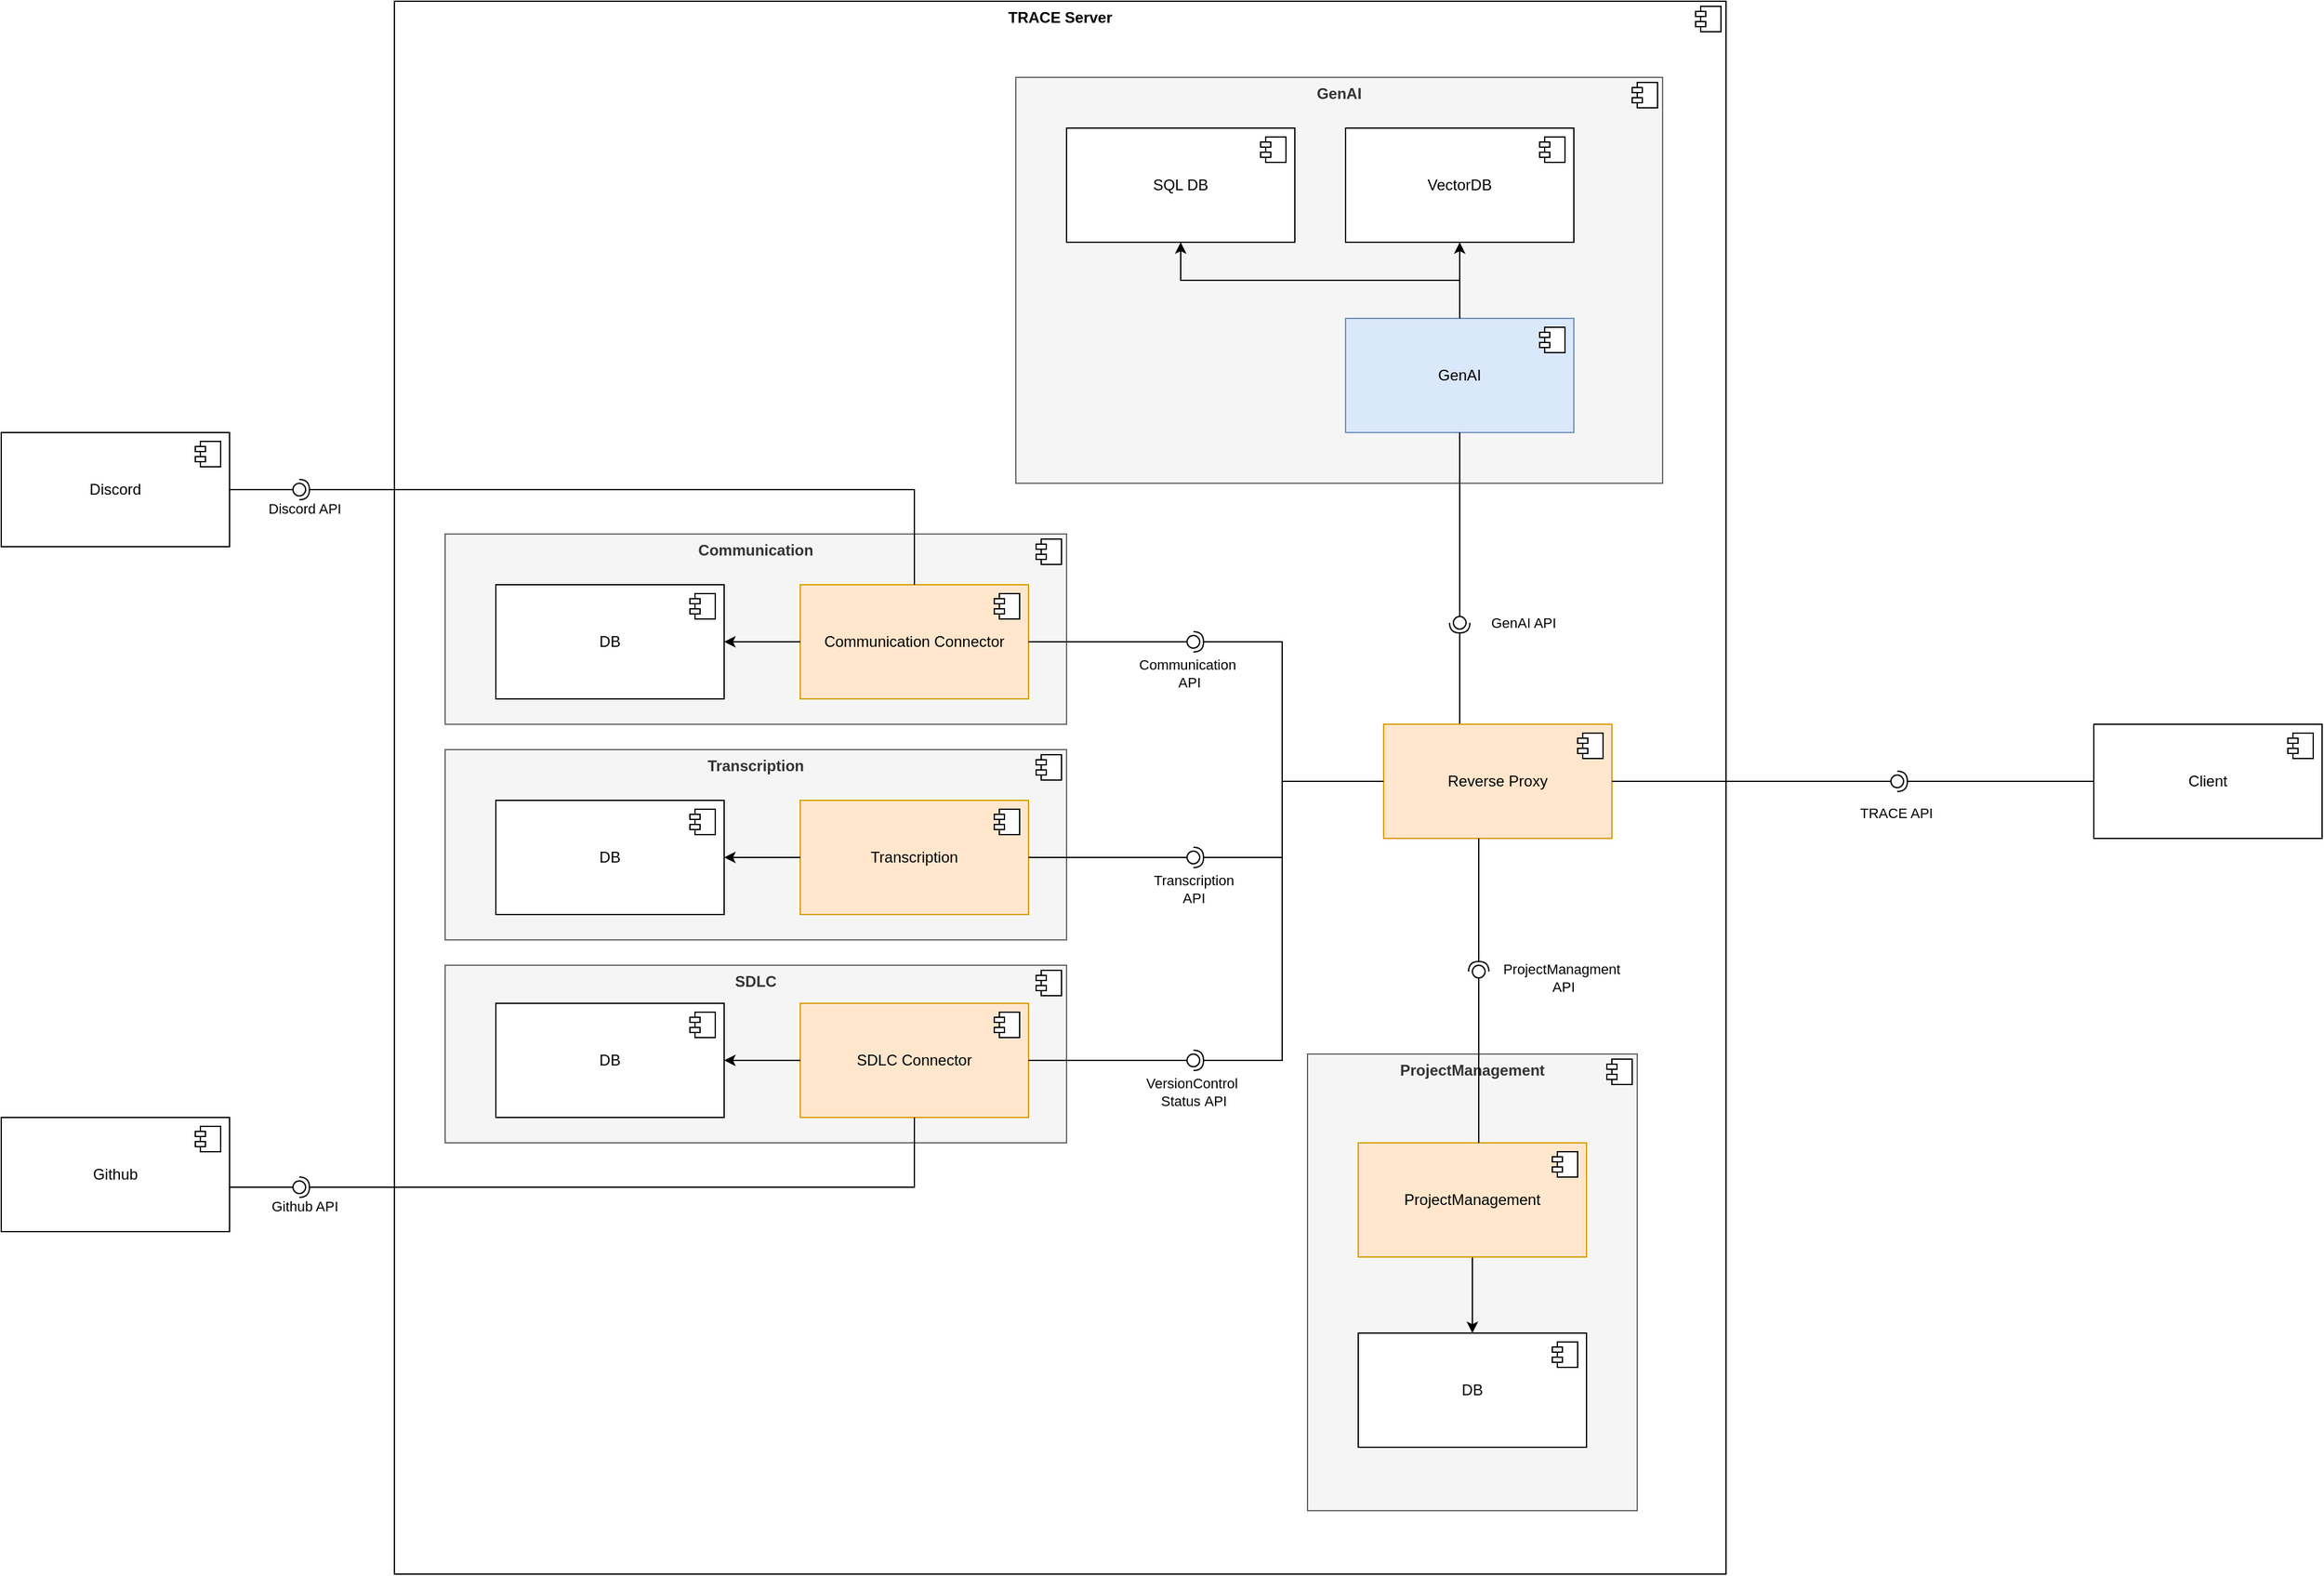 <mxfile version="28.0.4">
  <diagram name="Page-1" id="qJbIVj-Fj_C8JT3ACpLC">
    <mxGraphModel dx="2201" dy="1979" grid="1" gridSize="10" guides="1" tooltips="1" connect="1" arrows="1" fold="1" page="1" pageScale="1" pageWidth="850" pageHeight="1100" math="0" shadow="0">
      <root>
        <mxCell id="0" />
        <mxCell id="1" parent="0" />
        <mxCell id="LCmtiTM9SkQrqduYt610-60" value="&lt;p style=&quot;margin:0px;margin-top:6px;text-align:center;&quot;&gt;&lt;b&gt;TRACE Server&lt;/b&gt;&lt;/p&gt;" style="align=left;overflow=fill;html=1;dropTarget=0;whiteSpace=wrap;" parent="1" vertex="1">
          <mxGeometry x="-90" y="-270" width="1050" height="1240" as="geometry" />
        </mxCell>
        <mxCell id="LCmtiTM9SkQrqduYt610-61" value="" style="shape=component;jettyWidth=8;jettyHeight=4;" parent="LCmtiTM9SkQrqduYt610-60" vertex="1">
          <mxGeometry x="1" width="20" height="20" relative="1" as="geometry">
            <mxPoint x="-24" y="4" as="offset" />
          </mxGeometry>
        </mxCell>
        <mxCell id="N1EGMO87VEOL8iCsCw26-21" value="&lt;p style=&quot;margin:0px;margin-top:6px;text-align:center;&quot;&gt;&lt;b&gt;Communication&lt;/b&gt;&lt;/p&gt;" style="align=left;overflow=fill;html=1;dropTarget=0;whiteSpace=wrap;fillColor=#f5f5f5;fontColor=#333333;strokeColor=#666666;" vertex="1" parent="1">
          <mxGeometry x="-50" y="150" width="490" height="150" as="geometry" />
        </mxCell>
        <mxCell id="N1EGMO87VEOL8iCsCw26-22" value="" style="shape=component;jettyWidth=8;jettyHeight=4;" vertex="1" parent="N1EGMO87VEOL8iCsCw26-21">
          <mxGeometry x="1" width="20" height="20" relative="1" as="geometry">
            <mxPoint x="-24" y="4" as="offset" />
          </mxGeometry>
        </mxCell>
        <mxCell id="N1EGMO87VEOL8iCsCw26-18" value="&lt;p style=&quot;margin:0px;margin-top:6px;text-align:center;&quot;&gt;&lt;b&gt;Transcription&lt;/b&gt;&lt;/p&gt;" style="align=left;overflow=fill;html=1;dropTarget=0;whiteSpace=wrap;fillColor=#f5f5f5;fontColor=#333333;strokeColor=#666666;" vertex="1" parent="1">
          <mxGeometry x="-50" y="320" width="490" height="150" as="geometry" />
        </mxCell>
        <mxCell id="N1EGMO87VEOL8iCsCw26-19" value="" style="shape=component;jettyWidth=8;jettyHeight=4;" vertex="1" parent="N1EGMO87VEOL8iCsCw26-18">
          <mxGeometry x="1" width="20" height="20" relative="1" as="geometry">
            <mxPoint x="-24" y="4" as="offset" />
          </mxGeometry>
        </mxCell>
        <mxCell id="N1EGMO87VEOL8iCsCw26-16" value="&lt;p style=&quot;margin:0px;margin-top:6px;text-align:center;&quot;&gt;&lt;b&gt;SDLC&lt;/b&gt;&lt;/p&gt;" style="align=left;overflow=fill;html=1;dropTarget=0;whiteSpace=wrap;fillColor=#f5f5f5;fontColor=#333333;strokeColor=#666666;" vertex="1" parent="1">
          <mxGeometry x="-50" y="490" width="490" height="140" as="geometry" />
        </mxCell>
        <mxCell id="N1EGMO87VEOL8iCsCw26-17" value="" style="shape=component;jettyWidth=8;jettyHeight=4;" vertex="1" parent="N1EGMO87VEOL8iCsCw26-16">
          <mxGeometry x="1" width="20" height="20" relative="1" as="geometry">
            <mxPoint x="-24" y="4" as="offset" />
          </mxGeometry>
        </mxCell>
        <mxCell id="8Aib0k8C-7XX6ImjUTo9-1" value="Transcription" style="html=1;dropTarget=0;whiteSpace=wrap;fillColor=#ffe6cc;strokeColor=#d79b00;" parent="1" vertex="1">
          <mxGeometry x="230" y="360" width="180" height="90" as="geometry" />
        </mxCell>
        <mxCell id="8Aib0k8C-7XX6ImjUTo9-2" value="" style="shape=module;jettyWidth=8;jettyHeight=4;" parent="8Aib0k8C-7XX6ImjUTo9-1" vertex="1">
          <mxGeometry x="1" width="20" height="20" relative="1" as="geometry">
            <mxPoint x="-27" y="7" as="offset" />
          </mxGeometry>
        </mxCell>
        <mxCell id="8Aib0k8C-7XX6ImjUTo9-11" value="SDLC Connector" style="html=1;dropTarget=0;whiteSpace=wrap;fillColor=#ffe6cc;strokeColor=#d79b00;" parent="1" vertex="1">
          <mxGeometry x="230" y="520" width="180" height="90" as="geometry" />
        </mxCell>
        <mxCell id="8Aib0k8C-7XX6ImjUTo9-12" value="" style="shape=module;jettyWidth=8;jettyHeight=4;" parent="8Aib0k8C-7XX6ImjUTo9-11" vertex="1">
          <mxGeometry x="1" width="20" height="20" relative="1" as="geometry">
            <mxPoint x="-27" y="7" as="offset" />
          </mxGeometry>
        </mxCell>
        <mxCell id="8Aib0k8C-7XX6ImjUTo9-17" value="Communication Connector" style="html=1;dropTarget=0;whiteSpace=wrap;fillColor=#ffe6cc;strokeColor=#d79b00;" parent="1" vertex="1">
          <mxGeometry x="230" y="190" width="180" height="90" as="geometry" />
        </mxCell>
        <mxCell id="8Aib0k8C-7XX6ImjUTo9-18" value="" style="shape=module;jettyWidth=8;jettyHeight=4;" parent="8Aib0k8C-7XX6ImjUTo9-17" vertex="1">
          <mxGeometry x="1" width="20" height="20" relative="1" as="geometry">
            <mxPoint x="-27" y="7" as="offset" />
          </mxGeometry>
        </mxCell>
        <mxCell id="LCmtiTM9SkQrqduYt610-2" value="" style="rounded=0;orthogonalLoop=1;jettySize=auto;html=1;endArrow=oval;endFill=0;sketch=0;sourcePerimeterSpacing=0;targetPerimeterSpacing=0;endSize=10;edgeStyle=orthogonalEdgeStyle;" parent="1" source="8Aib0k8C-7XX6ImjUTo9-17" target="LCmtiTM9SkQrqduYt610-3" edge="1">
          <mxGeometry relative="1" as="geometry">
            <mxPoint x="520" y="235" as="sourcePoint" />
          </mxGeometry>
        </mxCell>
        <mxCell id="LCmtiTM9SkQrqduYt610-70" value="Communication&lt;div&gt;&amp;nbsp;API&lt;/div&gt;" style="edgeLabel;html=1;align=center;verticalAlign=middle;resizable=0;points=[];" parent="LCmtiTM9SkQrqduYt610-2" vertex="1" connectable="0">
          <mxGeometry x="0.58" y="1" relative="1" as="geometry">
            <mxPoint x="22" y="26" as="offset" />
          </mxGeometry>
        </mxCell>
        <mxCell id="LCmtiTM9SkQrqduYt610-3" value="" style="ellipse;whiteSpace=wrap;html=1;align=center;aspect=fixed;fillColor=none;strokeColor=none;resizable=0;perimeter=centerPerimeter;rotatable=0;allowArrows=0;points=[];outlineConnect=1;" parent="1" vertex="1">
          <mxGeometry x="535" y="230" width="10" height="10" as="geometry" />
        </mxCell>
        <mxCell id="LCmtiTM9SkQrqduYt610-9" value="" style="rounded=0;orthogonalLoop=1;jettySize=auto;html=1;endArrow=oval;endFill=0;sketch=0;sourcePerimeterSpacing=0;targetPerimeterSpacing=0;endSize=10;edgeStyle=orthogonalEdgeStyle;" parent="1" source="8Aib0k8C-7XX6ImjUTo9-1" target="LCmtiTM9SkQrqduYt610-10" edge="1">
          <mxGeometry relative="1" as="geometry">
            <mxPoint x="520" y="405" as="sourcePoint" />
          </mxGeometry>
        </mxCell>
        <mxCell id="LCmtiTM9SkQrqduYt610-69" value="Transcription&lt;br&gt;API" style="edgeLabel;html=1;align=center;verticalAlign=middle;resizable=0;points=[];" parent="LCmtiTM9SkQrqduYt610-9" vertex="1" connectable="0">
          <mxGeometry x="0.723" y="2" relative="1" as="geometry">
            <mxPoint x="18" y="27" as="offset" />
          </mxGeometry>
        </mxCell>
        <mxCell id="LCmtiTM9SkQrqduYt610-10" value="" style="ellipse;whiteSpace=wrap;html=1;align=center;aspect=fixed;fillColor=none;strokeColor=none;resizable=0;perimeter=centerPerimeter;rotatable=0;allowArrows=0;points=[];outlineConnect=1;" parent="1" vertex="1">
          <mxGeometry x="535" y="400" width="10" height="10" as="geometry" />
        </mxCell>
        <mxCell id="LCmtiTM9SkQrqduYt610-12" value="" style="rounded=0;orthogonalLoop=1;jettySize=auto;html=1;endArrow=oval;endFill=0;sketch=0;sourcePerimeterSpacing=0;targetPerimeterSpacing=0;endSize=10;edgeStyle=orthogonalEdgeStyle;" parent="1" source="8Aib0k8C-7XX6ImjUTo9-11" target="LCmtiTM9SkQrqduYt610-13" edge="1">
          <mxGeometry relative="1" as="geometry">
            <mxPoint x="520" y="565" as="sourcePoint" />
          </mxGeometry>
        </mxCell>
        <mxCell id="LCmtiTM9SkQrqduYt610-71" value="VersionControl&amp;nbsp;&lt;div&gt;Status&amp;nbsp;&lt;span style=&quot;background-color: light-dark(#ffffff, var(--ge-dark-color, #121212)); color: light-dark(rgb(0, 0, 0), rgb(255, 255, 255));&quot;&gt;API&lt;/span&gt;&lt;/div&gt;" style="edgeLabel;html=1;align=center;verticalAlign=middle;resizable=0;points=[];" parent="LCmtiTM9SkQrqduYt610-12" vertex="1" connectable="0">
          <mxGeometry x="0.631" y="2" relative="1" as="geometry">
            <mxPoint x="24" y="27" as="offset" />
          </mxGeometry>
        </mxCell>
        <mxCell id="LCmtiTM9SkQrqduYt610-13" value="" style="ellipse;whiteSpace=wrap;html=1;align=center;aspect=fixed;fillColor=none;strokeColor=none;resizable=0;perimeter=centerPerimeter;rotatable=0;allowArrows=0;points=[];outlineConnect=1;" parent="1" vertex="1">
          <mxGeometry x="535" y="560" width="10" height="10" as="geometry" />
        </mxCell>
        <mxCell id="LCmtiTM9SkQrqduYt610-15" value="Github" style="html=1;dropTarget=0;whiteSpace=wrap;" parent="1" vertex="1">
          <mxGeometry x="-400" y="610" width="180" height="90" as="geometry" />
        </mxCell>
        <mxCell id="LCmtiTM9SkQrqduYt610-16" value="" style="shape=module;jettyWidth=8;jettyHeight=4;" parent="LCmtiTM9SkQrqduYt610-15" vertex="1">
          <mxGeometry x="1" width="20" height="20" relative="1" as="geometry">
            <mxPoint x="-27" y="7" as="offset" />
          </mxGeometry>
        </mxCell>
        <mxCell id="LCmtiTM9SkQrqduYt610-17" value="Discord" style="html=1;dropTarget=0;whiteSpace=wrap;" parent="1" vertex="1">
          <mxGeometry x="-400" y="70" width="180" height="90" as="geometry" />
        </mxCell>
        <mxCell id="LCmtiTM9SkQrqduYt610-18" value="" style="shape=module;jettyWidth=8;jettyHeight=4;" parent="LCmtiTM9SkQrqduYt610-17" vertex="1">
          <mxGeometry x="1" width="20" height="20" relative="1" as="geometry">
            <mxPoint x="-27" y="7" as="offset" />
          </mxGeometry>
        </mxCell>
        <mxCell id="LCmtiTM9SkQrqduYt610-19" value="" style="rounded=0;orthogonalLoop=1;jettySize=auto;html=1;endArrow=halfCircle;endFill=0;endSize=6;strokeWidth=1;sketch=0;edgeStyle=orthogonalEdgeStyle;" parent="1" source="8Aib0k8C-7XX6ImjUTo9-17" target="LCmtiTM9SkQrqduYt610-21" edge="1">
          <mxGeometry relative="1" as="geometry">
            <mxPoint x="40" y="325" as="sourcePoint" />
            <Array as="points">
              <mxPoint x="320" y="115" />
            </Array>
          </mxGeometry>
        </mxCell>
        <mxCell id="LCmtiTM9SkQrqduYt610-20" value="" style="rounded=0;orthogonalLoop=1;jettySize=auto;html=1;endArrow=oval;endFill=0;sketch=0;sourcePerimeterSpacing=0;targetPerimeterSpacing=0;endSize=10;edgeStyle=orthogonalEdgeStyle;entryX=0.221;entryY=0.6;entryDx=0;entryDy=0;entryPerimeter=0;" parent="1" source="LCmtiTM9SkQrqduYt610-17" target="LCmtiTM9SkQrqduYt610-21" edge="1">
          <mxGeometry relative="1" as="geometry">
            <mxPoint y="195" as="sourcePoint" />
            <Array as="points">
              <mxPoint x="-200" y="115" />
              <mxPoint x="-200" y="115" />
            </Array>
            <mxPoint x="-190" y="150" as="targetPoint" />
          </mxGeometry>
        </mxCell>
        <mxCell id="LCmtiTM9SkQrqduYt610-26" value="Discord API" style="edgeLabel;html=1;align=center;verticalAlign=middle;resizable=0;points=[];" parent="LCmtiTM9SkQrqduYt610-20" vertex="1" connectable="0">
          <mxGeometry x="0.739" relative="1" as="geometry">
            <mxPoint x="11" y="15" as="offset" />
          </mxGeometry>
        </mxCell>
        <mxCell id="LCmtiTM9SkQrqduYt610-21" value="" style="ellipse;whiteSpace=wrap;html=1;align=center;aspect=fixed;fillColor=none;strokeColor=none;resizable=0;perimeter=centerPerimeter;rotatable=0;allowArrows=0;points=[];outlineConnect=1;" parent="1" vertex="1">
          <mxGeometry x="-170" y="110" width="10" height="10" as="geometry" />
        </mxCell>
        <mxCell id="LCmtiTM9SkQrqduYt610-23" value="" style="rounded=0;orthogonalLoop=1;jettySize=auto;html=1;endArrow=oval;endFill=0;sketch=0;sourcePerimeterSpacing=0;targetPerimeterSpacing=0;endSize=10;edgeStyle=orthogonalEdgeStyle;" parent="1" source="LCmtiTM9SkQrqduYt610-15" target="LCmtiTM9SkQrqduYt610-24" edge="1">
          <mxGeometry relative="1" as="geometry">
            <mxPoint y="955" as="sourcePoint" />
            <Array as="points">
              <mxPoint x="-190" y="665" />
              <mxPoint x="-190" y="665" />
            </Array>
          </mxGeometry>
        </mxCell>
        <mxCell id="LCmtiTM9SkQrqduYt610-25" value="Github API" style="edgeLabel;html=1;align=center;verticalAlign=middle;resizable=0;points=[];" parent="LCmtiTM9SkQrqduYt610-23" vertex="1" connectable="0">
          <mxGeometry x="0.77" y="1" relative="1" as="geometry">
            <mxPoint x="10" y="16" as="offset" />
          </mxGeometry>
        </mxCell>
        <mxCell id="LCmtiTM9SkQrqduYt610-24" value="" style="ellipse;whiteSpace=wrap;html=1;align=center;aspect=fixed;fillColor=none;strokeColor=none;resizable=0;perimeter=centerPerimeter;rotatable=0;allowArrows=0;points=[];outlineConnect=1;" parent="1" vertex="1">
          <mxGeometry x="-170" y="660" width="10" height="10" as="geometry" />
        </mxCell>
        <mxCell id="LCmtiTM9SkQrqduYt610-27" value="Client" style="html=1;dropTarget=0;whiteSpace=wrap;" parent="1" vertex="1">
          <mxGeometry x="1250" y="300" width="180" height="90" as="geometry" />
        </mxCell>
        <mxCell id="LCmtiTM9SkQrqduYt610-28" value="" style="shape=module;jettyWidth=8;jettyHeight=4;" parent="LCmtiTM9SkQrqduYt610-27" vertex="1">
          <mxGeometry x="1" width="20" height="20" relative="1" as="geometry">
            <mxPoint x="-27" y="7" as="offset" />
          </mxGeometry>
        </mxCell>
        <mxCell id="LCmtiTM9SkQrqduYt610-29" value="" style="rounded=0;orthogonalLoop=1;jettySize=auto;html=1;endArrow=halfCircle;endFill=0;endSize=6;strokeWidth=1;sketch=0;edgeStyle=orthogonalEdgeStyle;entryX=-0.2;entryY=0.373;entryDx=0;entryDy=0;entryPerimeter=0;" parent="1" source="LCmtiTM9SkQrqduYt610-27" target="N1EGMO87VEOL8iCsCw26-32" edge="1">
          <mxGeometry relative="1" as="geometry">
            <mxPoint x="970" y="475" as="sourcePoint" />
            <Array as="points">
              <mxPoint x="1400" y="345" />
              <mxPoint x="1400" y="345" />
            </Array>
            <mxPoint x="1080" y="350" as="targetPoint" />
          </mxGeometry>
        </mxCell>
        <mxCell id="LCmtiTM9SkQrqduYt610-31" value="" style="ellipse;whiteSpace=wrap;html=1;align=center;aspect=fixed;fillColor=none;strokeColor=none;resizable=0;perimeter=centerPerimeter;rotatable=0;allowArrows=0;points=[];outlineConnect=1;" parent="1" vertex="1">
          <mxGeometry x="1020" y="410" width="10" height="10" as="geometry" />
        </mxCell>
        <mxCell id="LCmtiTM9SkQrqduYt610-35" value="" style="rounded=0;orthogonalLoop=1;jettySize=auto;html=1;endArrow=halfCircle;endFill=0;endSize=6;strokeWidth=1;sketch=0;edgeStyle=orthogonalEdgeStyle;" parent="1" target="LCmtiTM9SkQrqduYt610-37" edge="1">
          <mxGeometry relative="1" as="geometry">
            <mxPoint x="750" y="350" as="sourcePoint" />
            <Array as="points">
              <mxPoint x="750" y="290" />
              <mxPoint x="750" y="290" />
            </Array>
          </mxGeometry>
        </mxCell>
        <mxCell id="LCmtiTM9SkQrqduYt610-37" value="" style="ellipse;whiteSpace=wrap;html=1;align=center;aspect=fixed;fillColor=none;strokeColor=none;resizable=0;perimeter=centerPerimeter;rotatable=0;allowArrows=0;points=[];outlineConnect=1;" parent="1" vertex="1">
          <mxGeometry x="745" y="215" width="10" height="10" as="geometry" />
        </mxCell>
        <mxCell id="LCmtiTM9SkQrqduYt610-49" value="&lt;p style=&quot;margin:0px;margin-top:6px;text-align:center;&quot;&gt;&lt;b&gt;GenAI&lt;/b&gt;&lt;/p&gt;&lt;p style=&quot;margin:0px;margin-left:8px;&quot;&gt;&lt;br&gt;&lt;/p&gt;" style="align=left;overflow=fill;html=1;dropTarget=0;whiteSpace=wrap;fillColor=#f5f5f5;fontColor=#333333;strokeColor=#666666;" parent="1" vertex="1">
          <mxGeometry x="400" y="-210" width="510" height="320" as="geometry" />
        </mxCell>
        <mxCell id="LCmtiTM9SkQrqduYt610-50" value="" style="shape=component;jettyWidth=8;jettyHeight=4;" parent="LCmtiTM9SkQrqduYt610-49" vertex="1">
          <mxGeometry x="1" width="20" height="20" relative="1" as="geometry">
            <mxPoint x="-24" y="4" as="offset" />
          </mxGeometry>
        </mxCell>
        <mxCell id="LCmtiTM9SkQrqduYt610-55" style="edgeStyle=orthogonalEdgeStyle;rounded=0;orthogonalLoop=1;jettySize=auto;html=1;" parent="1" source="LCmtiTM9SkQrqduYt610-51" target="LCmtiTM9SkQrqduYt610-53" edge="1">
          <mxGeometry relative="1" as="geometry" />
        </mxCell>
        <mxCell id="LCmtiTM9SkQrqduYt610-51" value="GenAI" style="html=1;dropTarget=0;whiteSpace=wrap;fillColor=#dae8fc;strokeColor=#6c8ebf;" parent="1" vertex="1">
          <mxGeometry x="660" y="-20" width="180" height="90" as="geometry" />
        </mxCell>
        <mxCell id="LCmtiTM9SkQrqduYt610-52" value="" style="shape=module;jettyWidth=8;jettyHeight=4;" parent="LCmtiTM9SkQrqduYt610-51" vertex="1">
          <mxGeometry x="1" width="20" height="20" relative="1" as="geometry">
            <mxPoint x="-27" y="7" as="offset" />
          </mxGeometry>
        </mxCell>
        <mxCell id="LCmtiTM9SkQrqduYt610-53" value="VectorDB" style="html=1;dropTarget=0;whiteSpace=wrap;" parent="1" vertex="1">
          <mxGeometry x="660" y="-170" width="180" height="90" as="geometry" />
        </mxCell>
        <mxCell id="LCmtiTM9SkQrqduYt610-54" value="" style="shape=module;jettyWidth=8;jettyHeight=4;" parent="LCmtiTM9SkQrqduYt610-53" vertex="1">
          <mxGeometry x="1" width="20" height="20" relative="1" as="geometry">
            <mxPoint x="-27" y="7" as="offset" />
          </mxGeometry>
        </mxCell>
        <mxCell id="LCmtiTM9SkQrqduYt610-62" value="&lt;p style=&quot;margin:0px;margin-top:6px;text-align:center;&quot;&gt;&lt;b&gt;ProjectManagement&lt;/b&gt;&lt;/p&gt;&lt;p style=&quot;margin:0px;margin-left:8px;&quot;&gt;&lt;br&gt;&lt;/p&gt;" style="align=left;overflow=fill;html=1;dropTarget=0;whiteSpace=wrap;fillColor=#f5f5f5;fontColor=#333333;strokeColor=#666666;" parent="1" vertex="1">
          <mxGeometry x="630" y="560" width="260" height="360" as="geometry" />
        </mxCell>
        <mxCell id="LCmtiTM9SkQrqduYt610-63" value="" style="shape=component;jettyWidth=8;jettyHeight=4;" parent="LCmtiTM9SkQrqduYt610-62" vertex="1">
          <mxGeometry x="1" width="20" height="20" relative="1" as="geometry">
            <mxPoint x="-24" y="4" as="offset" />
          </mxGeometry>
        </mxCell>
        <mxCell id="LCmtiTM9SkQrqduYt610-64" style="edgeStyle=orthogonalEdgeStyle;rounded=0;orthogonalLoop=1;jettySize=auto;html=1;startArrow=classic;startFill=1;endArrow=none;" parent="1" source="LCmtiTM9SkQrqduYt610-65" target="LCmtiTM9SkQrqduYt610-67" edge="1">
          <mxGeometry relative="1" as="geometry" />
        </mxCell>
        <mxCell id="LCmtiTM9SkQrqduYt610-65" value="DB" style="html=1;dropTarget=0;whiteSpace=wrap;" parent="1" vertex="1">
          <mxGeometry x="670" y="780" width="180" height="90" as="geometry" />
        </mxCell>
        <mxCell id="LCmtiTM9SkQrqduYt610-66" value="" style="shape=module;jettyWidth=8;jettyHeight=4;" parent="LCmtiTM9SkQrqduYt610-65" vertex="1">
          <mxGeometry x="1" width="20" height="20" relative="1" as="geometry">
            <mxPoint x="-27" y="7" as="offset" />
          </mxGeometry>
        </mxCell>
        <mxCell id="LCmtiTM9SkQrqduYt610-67" value="ProjectManagement" style="html=1;dropTarget=0;whiteSpace=wrap;fillColor=#ffe6cc;strokeColor=#d79b00;" parent="1" vertex="1">
          <mxGeometry x="670" y="630" width="180" height="90" as="geometry" />
        </mxCell>
        <mxCell id="LCmtiTM9SkQrqduYt610-68" value="" style="shape=module;jettyWidth=8;jettyHeight=4;" parent="LCmtiTM9SkQrqduYt610-67" vertex="1">
          <mxGeometry x="1" width="20" height="20" relative="1" as="geometry">
            <mxPoint x="-27" y="7" as="offset" />
          </mxGeometry>
        </mxCell>
        <mxCell id="LCmtiTM9SkQrqduYt610-36" value="" style="rounded=0;orthogonalLoop=1;jettySize=auto;html=1;endArrow=oval;endFill=0;sketch=0;sourcePerimeterSpacing=0;targetPerimeterSpacing=0;endSize=10;edgeStyle=orthogonalEdgeStyle;" parent="1" source="LCmtiTM9SkQrqduYt610-51" target="LCmtiTM9SkQrqduYt610-37" edge="1">
          <mxGeometry relative="1" as="geometry">
            <mxPoint x="750" y="110" as="sourcePoint" />
          </mxGeometry>
        </mxCell>
        <mxCell id="LCmtiTM9SkQrqduYt610-72" value="GenAI API" style="edgeLabel;html=1;align=center;verticalAlign=middle;resizable=0;points=[];" parent="LCmtiTM9SkQrqduYt610-36" vertex="1" connectable="0">
          <mxGeometry x="0.796" relative="1" as="geometry">
            <mxPoint x="50" y="15" as="offset" />
          </mxGeometry>
        </mxCell>
        <mxCell id="N1EGMO87VEOL8iCsCw26-1" value="Reverse Proxy" style="html=1;dropTarget=0;whiteSpace=wrap;fillColor=#ffe6cc;strokeColor=#d79b00;" vertex="1" parent="1">
          <mxGeometry x="690" y="300" width="180" height="90" as="geometry" />
        </mxCell>
        <mxCell id="N1EGMO87VEOL8iCsCw26-2" value="" style="shape=module;jettyWidth=8;jettyHeight=4;" vertex="1" parent="N1EGMO87VEOL8iCsCw26-1">
          <mxGeometry x="1" width="20" height="20" relative="1" as="geometry">
            <mxPoint x="-27" y="7" as="offset" />
          </mxGeometry>
        </mxCell>
        <mxCell id="N1EGMO87VEOL8iCsCw26-3" value="SQL DB" style="html=1;dropTarget=0;whiteSpace=wrap;" vertex="1" parent="1">
          <mxGeometry x="440" y="-170" width="180" height="90" as="geometry" />
        </mxCell>
        <mxCell id="N1EGMO87VEOL8iCsCw26-4" value="" style="shape=module;jettyWidth=8;jettyHeight=4;" vertex="1" parent="N1EGMO87VEOL8iCsCw26-3">
          <mxGeometry x="1" width="20" height="20" relative="1" as="geometry">
            <mxPoint x="-27" y="7" as="offset" />
          </mxGeometry>
        </mxCell>
        <mxCell id="N1EGMO87VEOL8iCsCw26-5" style="edgeStyle=orthogonalEdgeStyle;rounded=0;orthogonalLoop=1;jettySize=auto;html=1;" edge="1" parent="1" source="LCmtiTM9SkQrqduYt610-51" target="N1EGMO87VEOL8iCsCw26-3">
          <mxGeometry relative="1" as="geometry">
            <mxPoint x="750" y="-20" as="sourcePoint" />
            <mxPoint x="750" y="-80" as="targetPoint" />
            <Array as="points">
              <mxPoint x="750" y="-50" />
              <mxPoint x="530" y="-50" />
            </Array>
          </mxGeometry>
        </mxCell>
        <mxCell id="N1EGMO87VEOL8iCsCw26-6" value="DB" style="html=1;dropTarget=0;whiteSpace=wrap;" vertex="1" parent="1">
          <mxGeometry x="-10" y="520" width="180" height="90" as="geometry" />
        </mxCell>
        <mxCell id="N1EGMO87VEOL8iCsCw26-7" value="" style="shape=module;jettyWidth=8;jettyHeight=4;" vertex="1" parent="N1EGMO87VEOL8iCsCw26-6">
          <mxGeometry x="1" width="20" height="20" relative="1" as="geometry">
            <mxPoint x="-27" y="7" as="offset" />
          </mxGeometry>
        </mxCell>
        <mxCell id="N1EGMO87VEOL8iCsCw26-9" value="DB" style="html=1;dropTarget=0;whiteSpace=wrap;" vertex="1" parent="1">
          <mxGeometry x="-10" y="360" width="180" height="90" as="geometry" />
        </mxCell>
        <mxCell id="N1EGMO87VEOL8iCsCw26-10" value="" style="shape=module;jettyWidth=8;jettyHeight=4;" vertex="1" parent="N1EGMO87VEOL8iCsCw26-9">
          <mxGeometry x="1" width="20" height="20" relative="1" as="geometry">
            <mxPoint x="-27" y="7" as="offset" />
          </mxGeometry>
        </mxCell>
        <mxCell id="N1EGMO87VEOL8iCsCw26-11" value="DB" style="html=1;dropTarget=0;whiteSpace=wrap;" vertex="1" parent="1">
          <mxGeometry x="-10" y="190" width="180" height="90" as="geometry" />
        </mxCell>
        <mxCell id="N1EGMO87VEOL8iCsCw26-12" value="" style="shape=module;jettyWidth=8;jettyHeight=4;" vertex="1" parent="N1EGMO87VEOL8iCsCw26-11">
          <mxGeometry x="1" width="20" height="20" relative="1" as="geometry">
            <mxPoint x="-27" y="7" as="offset" />
          </mxGeometry>
        </mxCell>
        <mxCell id="N1EGMO87VEOL8iCsCw26-13" style="edgeStyle=orthogonalEdgeStyle;rounded=0;orthogonalLoop=1;jettySize=auto;html=1;" edge="1" parent="1" source="8Aib0k8C-7XX6ImjUTo9-17" target="N1EGMO87VEOL8iCsCw26-11">
          <mxGeometry relative="1" as="geometry">
            <mxPoint x="230" y="235" as="sourcePoint" />
            <mxPoint x="170" y="235" as="targetPoint" />
            <Array as="points" />
          </mxGeometry>
        </mxCell>
        <mxCell id="N1EGMO87VEOL8iCsCw26-14" style="edgeStyle=orthogonalEdgeStyle;rounded=0;orthogonalLoop=1;jettySize=auto;html=1;" edge="1" parent="1" source="8Aib0k8C-7XX6ImjUTo9-1" target="N1EGMO87VEOL8iCsCw26-9">
          <mxGeometry relative="1" as="geometry">
            <mxPoint x="280" y="290" as="sourcePoint" />
            <mxPoint x="220" y="290" as="targetPoint" />
            <Array as="points">
              <mxPoint x="200" y="405" />
              <mxPoint x="200" y="405" />
            </Array>
          </mxGeometry>
        </mxCell>
        <mxCell id="N1EGMO87VEOL8iCsCw26-15" style="edgeStyle=orthogonalEdgeStyle;rounded=0;orthogonalLoop=1;jettySize=auto;html=1;" edge="1" parent="1" source="8Aib0k8C-7XX6ImjUTo9-11" target="N1EGMO87VEOL8iCsCw26-6">
          <mxGeometry relative="1" as="geometry">
            <mxPoint x="330" y="570" as="sourcePoint" />
            <mxPoint x="270" y="570" as="targetPoint" />
            <Array as="points" />
          </mxGeometry>
        </mxCell>
        <mxCell id="N1EGMO87VEOL8iCsCw26-20" value="" style="rounded=0;orthogonalLoop=1;jettySize=auto;html=1;endArrow=halfCircle;endFill=0;endSize=6;strokeWidth=1;sketch=0;edgeStyle=orthogonalEdgeStyle;entryX=0.567;entryY=0.6;entryDx=0;entryDy=0;entryPerimeter=0;" edge="1" parent="1" source="8Aib0k8C-7XX6ImjUTo9-11" target="LCmtiTM9SkQrqduYt610-24">
          <mxGeometry relative="1" as="geometry">
            <mxPoint x="310" y="610" as="sourcePoint" />
            <Array as="points">
              <mxPoint x="320" y="665" />
            </Array>
            <mxPoint x="-165" y="665" as="targetPoint" />
          </mxGeometry>
        </mxCell>
        <mxCell id="N1EGMO87VEOL8iCsCw26-23" value="" style="rounded=0;orthogonalLoop=1;jettySize=auto;html=1;endArrow=halfCircle;endFill=0;endSize=6;strokeWidth=1;sketch=0;edgeStyle=orthogonalEdgeStyle;" edge="1" target="N1EGMO87VEOL8iCsCw26-25" parent="1" source="N1EGMO87VEOL8iCsCw26-1">
          <mxGeometry relative="1" as="geometry">
            <mxPoint x="785" y="495" as="sourcePoint" />
            <Array as="points">
              <mxPoint x="765" y="420" />
              <mxPoint x="765" y="420" />
            </Array>
          </mxGeometry>
        </mxCell>
        <mxCell id="N1EGMO87VEOL8iCsCw26-24" value="" style="rounded=0;orthogonalLoop=1;jettySize=auto;html=1;endArrow=oval;endFill=0;sketch=0;sourcePerimeterSpacing=0;targetPerimeterSpacing=0;endSize=10;edgeStyle=orthogonalEdgeStyle;" edge="1" target="N1EGMO87VEOL8iCsCw26-25" parent="1" source="LCmtiTM9SkQrqduYt610-67">
          <mxGeometry relative="1" as="geometry">
            <mxPoint x="745" y="495" as="sourcePoint" />
            <Array as="points">
              <mxPoint x="765" y="600" />
              <mxPoint x="765" y="600" />
            </Array>
          </mxGeometry>
        </mxCell>
        <mxCell id="N1EGMO87VEOL8iCsCw26-26" value="ProjectManagment&lt;div&gt;&amp;nbsp;API&lt;/div&gt;" style="edgeLabel;html=1;align=center;verticalAlign=middle;resizable=0;points=[];" vertex="1" connectable="0" parent="N1EGMO87VEOL8iCsCw26-24">
          <mxGeometry x="0.815" relative="1" as="geometry">
            <mxPoint x="65" y="-8" as="offset" />
          </mxGeometry>
        </mxCell>
        <mxCell id="N1EGMO87VEOL8iCsCw26-25" value="" style="ellipse;whiteSpace=wrap;html=1;align=center;aspect=fixed;fillColor=none;strokeColor=none;resizable=0;perimeter=centerPerimeter;rotatable=0;allowArrows=0;points=[];outlineConnect=1;" vertex="1" parent="1">
          <mxGeometry x="760" y="490" width="10" height="10" as="geometry" />
        </mxCell>
        <mxCell id="N1EGMO87VEOL8iCsCw26-27" value="" style="rounded=0;orthogonalLoop=1;jettySize=auto;html=1;endArrow=halfCircle;endFill=0;endSize=6;strokeWidth=1;sketch=0;edgeStyle=orthogonalEdgeStyle;entryX=0.243;entryY=0.804;entryDx=0;entryDy=0;entryPerimeter=0;" edge="1" parent="1" source="N1EGMO87VEOL8iCsCw26-1" target="LCmtiTM9SkQrqduYt610-13">
          <mxGeometry relative="1" as="geometry">
            <mxPoint x="760" y="420" as="sourcePoint" />
            <mxPoint x="760" y="525" as="targetPoint" />
            <Array as="points">
              <mxPoint x="610" y="345" />
              <mxPoint x="610" y="565" />
            </Array>
          </mxGeometry>
        </mxCell>
        <mxCell id="N1EGMO87VEOL8iCsCw26-28" value="" style="rounded=0;orthogonalLoop=1;jettySize=auto;html=1;endArrow=halfCircle;endFill=0;endSize=6;strokeWidth=1;sketch=0;edgeStyle=orthogonalEdgeStyle;entryX=0.591;entryY=0.804;entryDx=0;entryDy=0;entryPerimeter=0;" edge="1" parent="1" source="N1EGMO87VEOL8iCsCw26-1" target="LCmtiTM9SkQrqduYt610-10">
          <mxGeometry relative="1" as="geometry">
            <mxPoint x="790" y="450" as="sourcePoint" />
            <mxPoint x="640" y="670" as="targetPoint" />
            <Array as="points">
              <mxPoint x="610" y="345" />
              <mxPoint x="610" y="405" />
            </Array>
          </mxGeometry>
        </mxCell>
        <mxCell id="N1EGMO87VEOL8iCsCw26-29" value="" style="rounded=0;orthogonalLoop=1;jettySize=auto;html=1;endArrow=halfCircle;endFill=0;endSize=6;strokeWidth=1;sketch=0;edgeStyle=orthogonalEdgeStyle;entryX=0.939;entryY=0.413;entryDx=0;entryDy=0;entryPerimeter=0;" edge="1" parent="1" source="N1EGMO87VEOL8iCsCw26-1" target="LCmtiTM9SkQrqduYt610-3">
          <mxGeometry relative="1" as="geometry">
            <mxPoint x="740" y="330" as="sourcePoint" />
            <mxPoint x="590" y="550" as="targetPoint" />
            <Array as="points">
              <mxPoint x="610" y="345" />
              <mxPoint x="610" y="235" />
            </Array>
          </mxGeometry>
        </mxCell>
        <mxCell id="N1EGMO87VEOL8iCsCw26-31" value="" style="rounded=0;orthogonalLoop=1;jettySize=auto;html=1;endArrow=oval;endFill=0;sketch=0;sourcePerimeterSpacing=0;targetPerimeterSpacing=0;endSize=10;edgeStyle=orthogonalEdgeStyle;entryX=-0.233;entryY=0.4;entryDx=0;entryDy=0;entryPerimeter=0;" edge="1" target="N1EGMO87VEOL8iCsCw26-32" parent="1" source="N1EGMO87VEOL8iCsCw26-1">
          <mxGeometry relative="1" as="geometry">
            <mxPoint x="860" y="320.048" as="sourcePoint" />
            <mxPoint x="1070" y="345" as="targetPoint" />
            <Array as="points" />
          </mxGeometry>
        </mxCell>
        <mxCell id="N1EGMO87VEOL8iCsCw26-33" value="TRACE API" style="edgeLabel;html=1;align=center;verticalAlign=middle;resizable=0;points=[];" vertex="1" connectable="0" parent="N1EGMO87VEOL8iCsCw26-31">
          <mxGeometry x="0.871" y="2" relative="1" as="geometry">
            <mxPoint x="13" y="27" as="offset" />
          </mxGeometry>
        </mxCell>
        <mxCell id="N1EGMO87VEOL8iCsCw26-32" value="" style="ellipse;whiteSpace=wrap;html=1;align=center;aspect=fixed;fillColor=none;strokeColor=none;resizable=0;perimeter=centerPerimeter;rotatable=0;allowArrows=0;points=[];outlineConnect=1;" vertex="1" parent="1">
          <mxGeometry x="1090" y="340" width="10" height="10" as="geometry" />
        </mxCell>
      </root>
    </mxGraphModel>
  </diagram>
</mxfile>
